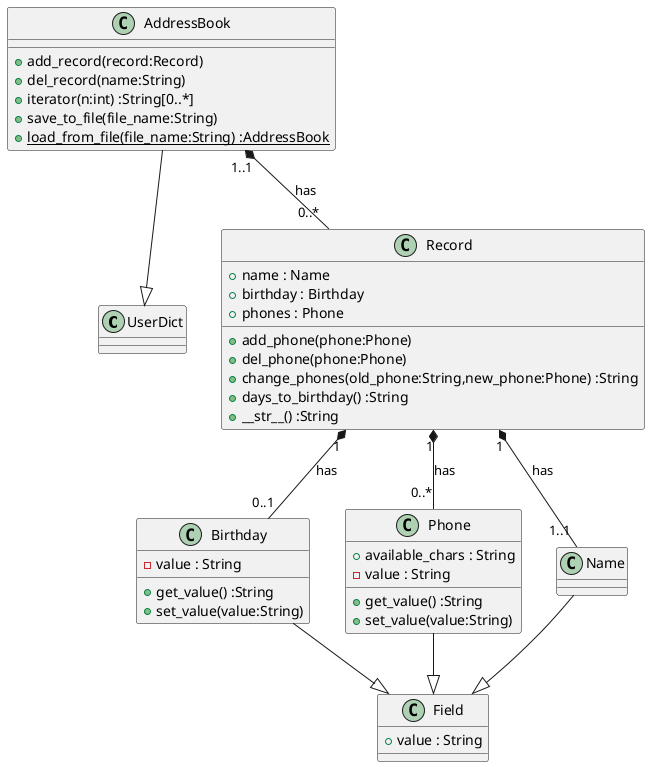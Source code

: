 @startuml data_structure

class UserDict

class AddressBook {
    +add_record(record:Record)
    +del_record(name:String)
    +iterator(n:int) :String[0..*]
    +save_to_file(file_name:String)
    +{static}load_from_file(file_name:String) :AddressBook
}

class Record {
    +name : Name
    +birthday : Birthday
    +phones : Phone
    'Це змінні екземпляру класу. Чи правильно я їх записав?
    
    +add_phone(phone:Phone)
    +del_phone(phone:Phone)
    +change_phones(old_phone:String,new_phone:Phone) :String
    +days_to_birthday() :String
    +__str__() :String
}

class Field {
    +value : String
}

class Name{
}

class Phone{
    +available_chars : String
    -value : String

    'Як записати setter i getter?
    +get_value() :String
    +set_value(value:String)
}

class Birthday{
    -value : String
    +get_value() :String
    +set_value(value:String)
}

'skinparam groupInheritance 2

AddressBook --|> UserDict
AddressBook "1..1" *-- "0..*" Record : "has"

Record "1" *-- "1..1" Name : "has"
Record "1" *-- "0..*" Phone : "has"
Record "1" *-- "0..1" Birthday : "has"

Field <|-up- Name
Field <|-up- Phone
Field <|-up- Birthday



'class Exception
'
'class IncorrectPhone
'class IncorrectBirthday
'class FlagError
'
'Exception <|-- IncorrectPhone
'Exception <|-- IncorrectBirthday
'Exception <|-- FlagError

@enduml
